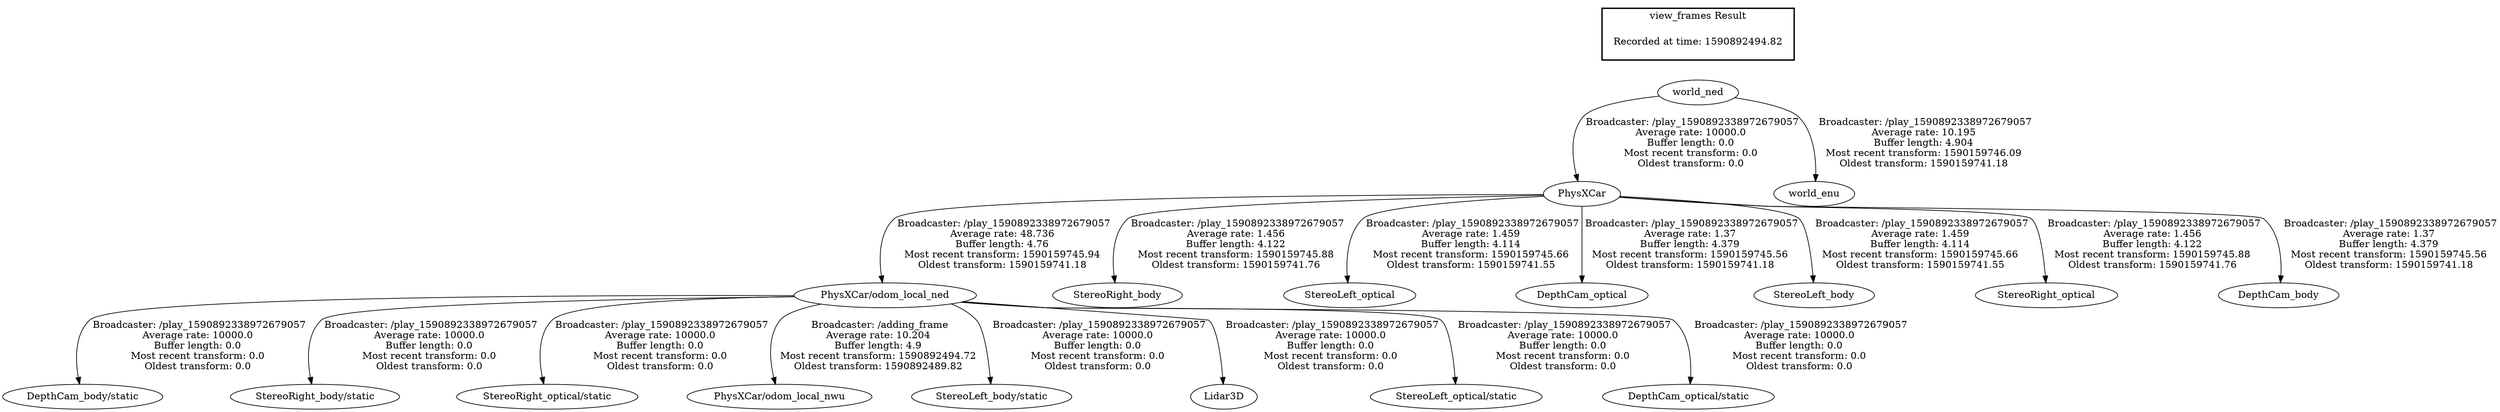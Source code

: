 digraph G {
"PhysXCar/odom_local_ned" -> "DepthCam_body/static"[label=" Broadcaster: /play_1590892338972679057\nAverage rate: 10000.0\nBuffer length: 0.0\nMost recent transform: 0.0\nOldest transform: 0.0\n"];
"PhysXCar" -> "StereoRight_body"[label=" Broadcaster: /play_1590892338972679057\nAverage rate: 1.456\nBuffer length: 4.122\nMost recent transform: 1590159745.88\nOldest transform: 1590159741.76\n"];
"PhysXCar" -> "StereoLeft_optical"[label=" Broadcaster: /play_1590892338972679057\nAverage rate: 1.459\nBuffer length: 4.114\nMost recent transform: 1590159745.66\nOldest transform: 1590159741.55\n"];
"PhysXCar/odom_local_ned" -> "StereoRight_body/static"[label=" Broadcaster: /play_1590892338972679057\nAverage rate: 10000.0\nBuffer length: 0.0\nMost recent transform: 0.0\nOldest transform: 0.0\n"];
"PhysXCar" -> "DepthCam_optical"[label=" Broadcaster: /play_1590892338972679057\nAverage rate: 1.37\nBuffer length: 4.379\nMost recent transform: 1590159745.56\nOldest transform: 1590159741.18\n"];
"PhysXCar/odom_local_ned" -> "StereoRight_optical/static"[label=" Broadcaster: /play_1590892338972679057\nAverage rate: 10000.0\nBuffer length: 0.0\nMost recent transform: 0.0\nOldest transform: 0.0\n"];
"PhysXCar/odom_local_ned" -> "PhysXCar/odom_local_nwu"[label=" Broadcaster: /adding_frame\nAverage rate: 10.204\nBuffer length: 4.9\nMost recent transform: 1590892494.72\nOldest transform: 1590892489.82\n"];
"PhysXCar/odom_local_ned" -> "StereoLeft_body/static"[label=" Broadcaster: /play_1590892338972679057\nAverage rate: 10000.0\nBuffer length: 0.0\nMost recent transform: 0.0\nOldest transform: 0.0\n"];
"PhysXCar/odom_local_ned" -> "Lidar3D"[label=" Broadcaster: /play_1590892338972679057\nAverage rate: 10000.0\nBuffer length: 0.0\nMost recent transform: 0.0\nOldest transform: 0.0\n"];
"world_ned" -> "PhysXCar"[label=" Broadcaster: /play_1590892338972679057\nAverage rate: 10000.0\nBuffer length: 0.0\nMost recent transform: 0.0\nOldest transform: 0.0\n"];
"world_ned" -> "world_enu"[label=" Broadcaster: /play_1590892338972679057\nAverage rate: 10.195\nBuffer length: 4.904\nMost recent transform: 1590159746.09\nOldest transform: 1590159741.18\n"];
"PhysXCar" -> "StereoLeft_body"[label=" Broadcaster: /play_1590892338972679057\nAverage rate: 1.459\nBuffer length: 4.114\nMost recent transform: 1590159745.66\nOldest transform: 1590159741.55\n"];
"PhysXCar" -> "StereoRight_optical"[label=" Broadcaster: /play_1590892338972679057\nAverage rate: 1.456\nBuffer length: 4.122\nMost recent transform: 1590159745.88\nOldest transform: 1590159741.76\n"];
"PhysXCar/odom_local_ned" -> "StereoLeft_optical/static"[label=" Broadcaster: /play_1590892338972679057\nAverage rate: 10000.0\nBuffer length: 0.0\nMost recent transform: 0.0\nOldest transform: 0.0\n"];
"PhysXCar/odom_local_ned" -> "DepthCam_optical/static"[label=" Broadcaster: /play_1590892338972679057\nAverage rate: 10000.0\nBuffer length: 0.0\nMost recent transform: 0.0\nOldest transform: 0.0\n"];
"PhysXCar" -> "PhysXCar/odom_local_ned"[label=" Broadcaster: /play_1590892338972679057\nAverage rate: 48.736\nBuffer length: 4.76\nMost recent transform: 1590159745.94\nOldest transform: 1590159741.18\n"];
"PhysXCar" -> "DepthCam_body"[label=" Broadcaster: /play_1590892338972679057\nAverage rate: 1.37\nBuffer length: 4.379\nMost recent transform: 1590159745.56\nOldest transform: 1590159741.18\n"];
edge [style=invis];
 subgraph cluster_legend { style=bold; color=black; label ="view_frames Result";
"Recorded at time: 1590892494.82"[ shape=plaintext ] ;
}->"world_ned";
}